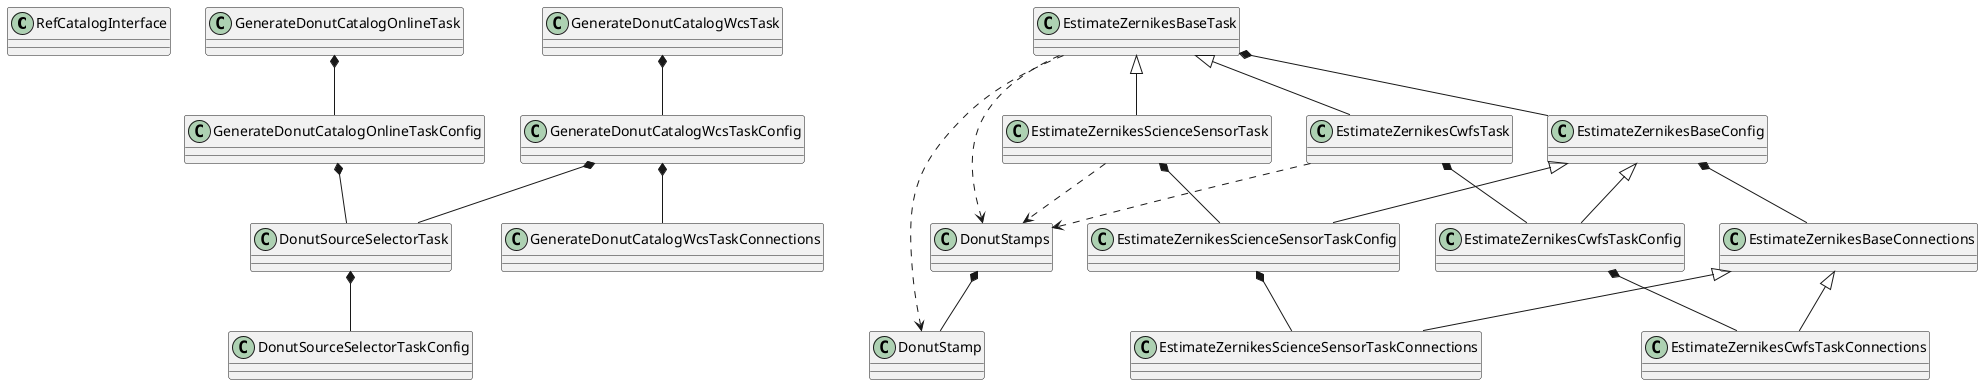 @startuml
class RefCatalogInterface
DonutSourceSelectorTask *-- DonutSourceSelectorTaskConfig
GenerateDonutCatalogOnlineTaskConfig *-- DonutSourceSelectorTask
GenerateDonutCatalogOnlineTask *-- GenerateDonutCatalogOnlineTaskConfig
GenerateDonutCatalogWcsTaskConfig *-- DonutSourceSelectorTask
GenerateDonutCatalogWcsTaskConfig *-- GenerateDonutCatalogWcsTaskConnections
GenerateDonutCatalogWcsTask *-- GenerateDonutCatalogWcsTaskConfig
DonutStamps *-- DonutStamp
EstimateZernikesBaseTask ..> DonutStamps
EstimateZernikesBaseTask ..> DonutStamp
EstimateZernikesBaseConfig *-- EstimateZernikesBaseConnections
EstimateZernikesBaseTask *-- EstimateZernikesBaseConfig
EstimateZernikesBaseConnections <|-- EstimateZernikesScienceSensorTaskConnections
EstimateZernikesBaseConfig <|-- EstimateZernikesScienceSensorTaskConfig
EstimateZernikesBaseTask <|-- EstimateZernikesScienceSensorTask
EstimateZernikesScienceSensorTaskConfig *-- EstimateZernikesScienceSensorTaskConnections
EstimateZernikesScienceSensorTask *-- EstimateZernikesScienceSensorTaskConfig
EstimateZernikesScienceSensorTask ..> DonutStamps
EstimateZernikesBaseConnections <|-- EstimateZernikesCwfsTaskConnections
EstimateZernikesBaseConfig <|-- EstimateZernikesCwfsTaskConfig
EstimateZernikesBaseTask <|-- EstimateZernikesCwfsTask
EstimateZernikesCwfsTaskConfig *-- EstimateZernikesCwfsTaskConnections
EstimateZernikesCwfsTask *-- EstimateZernikesCwfsTaskConfig
EstimateZernikesCwfsTask ..> DonutStamps
@enduml
